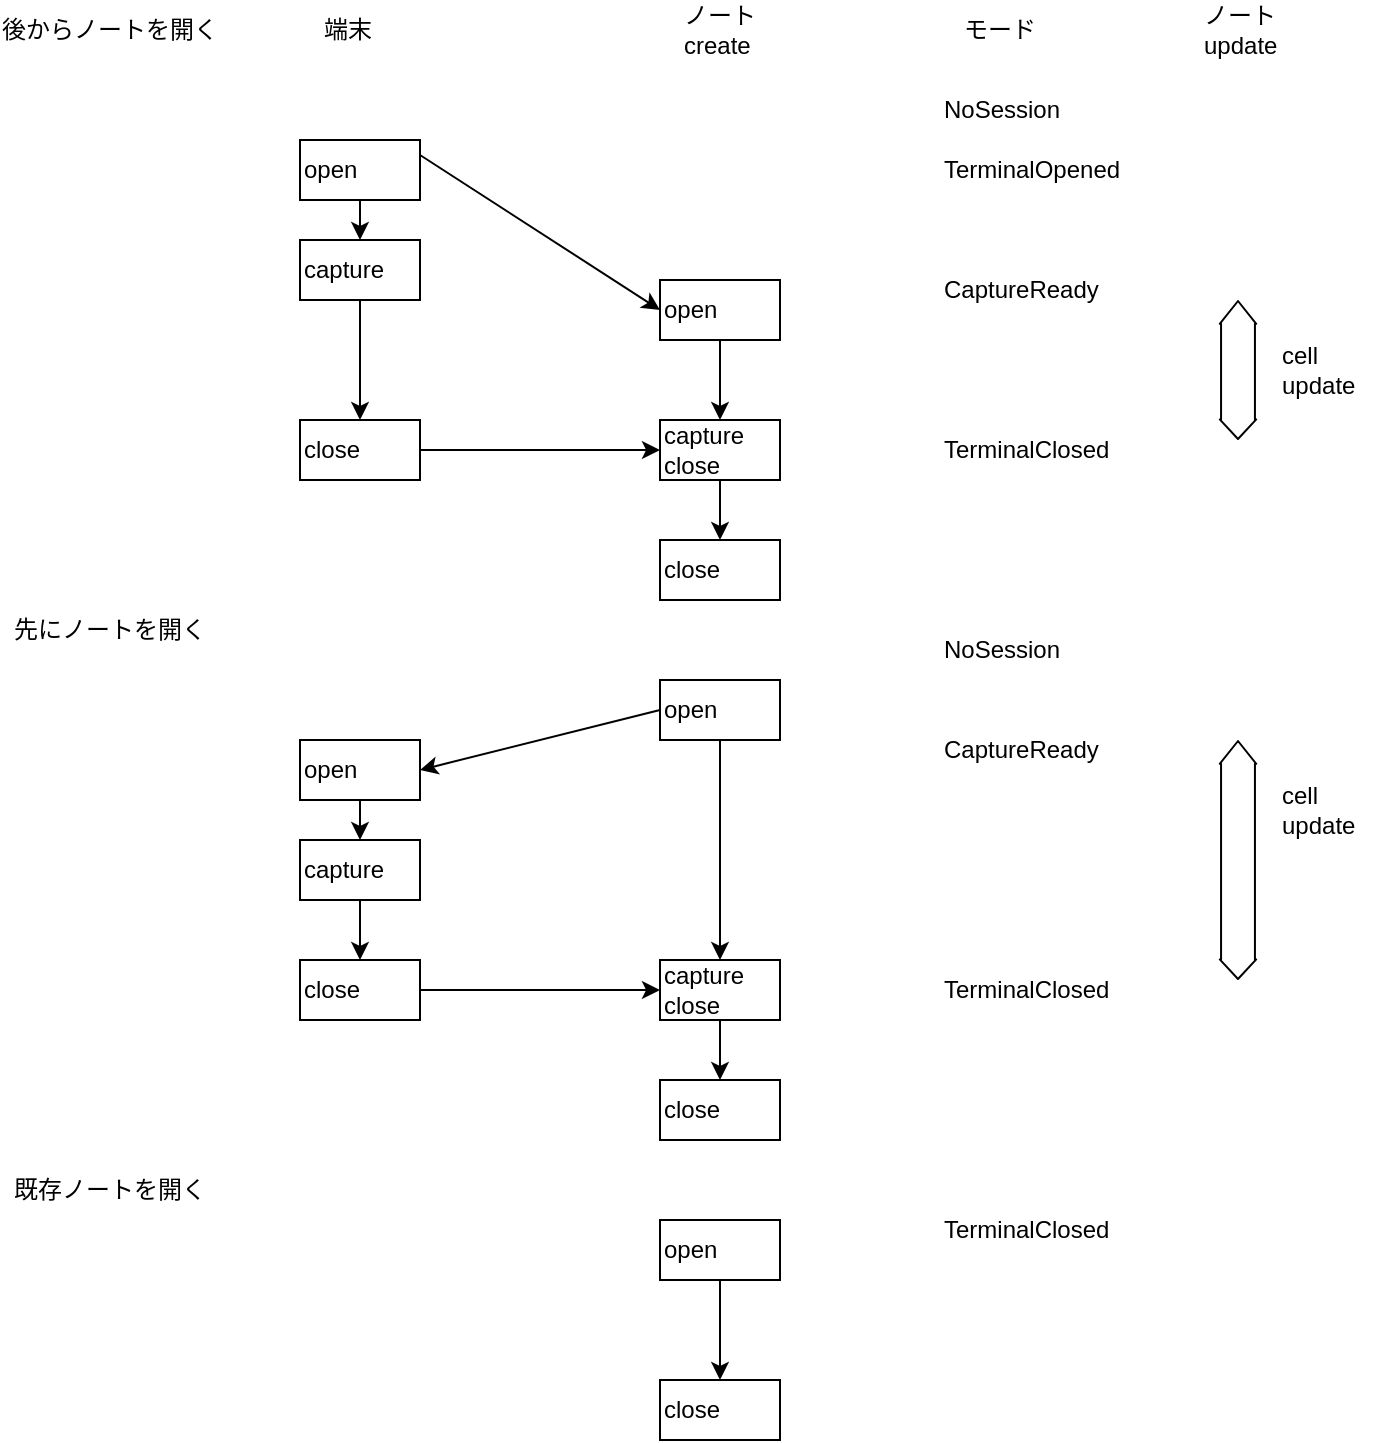 <mxfile>
    <diagram id="ecmYCH9g8vBvSrOtWMqj" name="Page-1">
        <mxGraphModel dx="1213" dy="852" grid="1" gridSize="10" guides="1" tooltips="1" connect="1" arrows="1" fold="1" page="1" pageScale="1" pageWidth="850" pageHeight="1100" math="0" shadow="0">
            <root>
                <mxCell id="0"/>
                <mxCell id="1" parent="0"/>
                <mxCell id="2" value="後からノートを開く" style="text;html=1;strokeColor=none;fillColor=none;align=center;verticalAlign=middle;whiteSpace=wrap;rounded=0;" parent="1" vertex="1">
                    <mxGeometry x="60" y="40" width="110" height="30" as="geometry"/>
                </mxCell>
                <mxCell id="3" value="端末" style="text;html=1;strokeColor=none;fillColor=none;align=left;verticalAlign=middle;whiteSpace=wrap;rounded=0;" parent="1" vertex="1">
                    <mxGeometry x="220" y="40" width="90" height="30" as="geometry"/>
                </mxCell>
                <mxCell id="5" value="ノート&lt;br&gt;create" style="text;html=1;strokeColor=none;fillColor=none;align=left;verticalAlign=middle;whiteSpace=wrap;rounded=0;" parent="1" vertex="1">
                    <mxGeometry x="400" y="40" width="90" height="30" as="geometry"/>
                </mxCell>
                <mxCell id="10" style="edgeStyle=none;html=1;exitX=0.5;exitY=1;exitDx=0;exitDy=0;entryX=0.5;entryY=0;entryDx=0;entryDy=0;" parent="1" source="6" target="8" edge="1">
                    <mxGeometry relative="1" as="geometry"/>
                </mxCell>
                <mxCell id="11" style="edgeStyle=none;html=1;exitX=1;exitY=0.25;exitDx=0;exitDy=0;entryX=0;entryY=0.5;entryDx=0;entryDy=0;" parent="1" source="6" target="7" edge="1">
                    <mxGeometry relative="1" as="geometry"/>
                </mxCell>
                <mxCell id="6" value="open" style="text;html=1;strokeColor=default;fillColor=none;align=left;verticalAlign=middle;whiteSpace=wrap;rounded=0;" parent="1" vertex="1">
                    <mxGeometry x="210" y="110" width="60" height="30" as="geometry"/>
                </mxCell>
                <mxCell id="16" style="edgeStyle=none;html=1;exitX=0.5;exitY=1;exitDx=0;exitDy=0;entryX=0.5;entryY=0;entryDx=0;entryDy=0;" parent="1" source="7" target="12" edge="1">
                    <mxGeometry relative="1" as="geometry"/>
                </mxCell>
                <mxCell id="7" value="open" style="text;html=1;strokeColor=default;fillColor=none;align=left;verticalAlign=middle;whiteSpace=wrap;rounded=0;" parent="1" vertex="1">
                    <mxGeometry x="390" y="180" width="60" height="30" as="geometry"/>
                </mxCell>
                <mxCell id="14" style="edgeStyle=none;html=1;exitX=0.5;exitY=1;exitDx=0;exitDy=0;entryX=0.5;entryY=0;entryDx=0;entryDy=0;" parent="1" source="8" target="9" edge="1">
                    <mxGeometry relative="1" as="geometry"/>
                </mxCell>
                <mxCell id="8" value="capture" style="text;html=1;strokeColor=default;fillColor=none;align=left;verticalAlign=middle;whiteSpace=wrap;rounded=0;" parent="1" vertex="1">
                    <mxGeometry x="210" y="160" width="60" height="30" as="geometry"/>
                </mxCell>
                <mxCell id="15" style="edgeStyle=none;html=1;exitX=1;exitY=0.5;exitDx=0;exitDy=0;entryX=0;entryY=0.5;entryDx=0;entryDy=0;" parent="1" source="9" target="12" edge="1">
                    <mxGeometry relative="1" as="geometry"/>
                </mxCell>
                <mxCell id="9" value="close" style="text;html=1;strokeColor=default;fillColor=none;align=left;verticalAlign=middle;whiteSpace=wrap;rounded=0;" parent="1" vertex="1">
                    <mxGeometry x="210" y="250" width="60" height="30" as="geometry"/>
                </mxCell>
                <mxCell id="17" style="edgeStyle=none;html=1;exitX=0.5;exitY=1;exitDx=0;exitDy=0;entryX=0.5;entryY=0;entryDx=0;entryDy=0;" parent="1" source="12" target="13" edge="1">
                    <mxGeometry relative="1" as="geometry"/>
                </mxCell>
                <mxCell id="12" value="capture&lt;br&gt;close" style="text;html=1;strokeColor=default;fillColor=none;align=left;verticalAlign=middle;whiteSpace=wrap;rounded=0;" parent="1" vertex="1">
                    <mxGeometry x="390" y="250" width="60" height="30" as="geometry"/>
                </mxCell>
                <mxCell id="13" value="close" style="text;html=1;strokeColor=default;fillColor=none;align=left;verticalAlign=middle;whiteSpace=wrap;rounded=0;" parent="1" vertex="1">
                    <mxGeometry x="390" y="310" width="60" height="30" as="geometry"/>
                </mxCell>
                <mxCell id="18" value="モード" style="text;html=1;strokeColor=none;fillColor=none;align=left;verticalAlign=middle;whiteSpace=wrap;rounded=0;" parent="1" vertex="1">
                    <mxGeometry x="540" y="40" width="90" height="30" as="geometry"/>
                </mxCell>
                <mxCell id="19" value="NoSession" style="text;html=1;strokeColor=none;fillColor=none;align=left;verticalAlign=middle;whiteSpace=wrap;rounded=0;" parent="1" vertex="1">
                    <mxGeometry x="530" y="80" width="90" height="30" as="geometry"/>
                </mxCell>
                <mxCell id="20" value="TerminalOpened" style="text;html=1;strokeColor=none;fillColor=none;align=left;verticalAlign=middle;whiteSpace=wrap;rounded=0;" parent="1" vertex="1">
                    <mxGeometry x="530" y="110" width="110" height="30" as="geometry"/>
                </mxCell>
                <mxCell id="21" value="TerminalClosed" style="text;html=1;strokeColor=none;fillColor=none;align=left;verticalAlign=middle;whiteSpace=wrap;rounded=0;" parent="1" vertex="1">
                    <mxGeometry x="530" y="250" width="110" height="30" as="geometry"/>
                </mxCell>
                <mxCell id="22" value="先にノートを開く" style="text;html=1;strokeColor=none;fillColor=none;align=center;verticalAlign=middle;whiteSpace=wrap;rounded=0;" parent="1" vertex="1">
                    <mxGeometry x="60" y="340" width="110" height="30" as="geometry"/>
                </mxCell>
                <mxCell id="23" style="edgeStyle=none;html=1;exitX=0.5;exitY=1;exitDx=0;exitDy=0;entryX=0.5;entryY=0;entryDx=0;entryDy=0;" parent="1" source="25" target="29" edge="1">
                    <mxGeometry relative="1" as="geometry"/>
                </mxCell>
                <mxCell id="25" value="open" style="text;html=1;strokeColor=default;fillColor=none;align=left;verticalAlign=middle;whiteSpace=wrap;rounded=0;" parent="1" vertex="1">
                    <mxGeometry x="210" y="410" width="60" height="30" as="geometry"/>
                </mxCell>
                <mxCell id="26" style="edgeStyle=none;html=1;exitX=0.5;exitY=1;exitDx=0;exitDy=0;entryX=0.5;entryY=0;entryDx=0;entryDy=0;" parent="1" source="27" target="33" edge="1">
                    <mxGeometry relative="1" as="geometry"/>
                </mxCell>
                <mxCell id="38" style="edgeStyle=none;html=1;exitX=0;exitY=0.5;exitDx=0;exitDy=0;entryX=1;entryY=0.5;entryDx=0;entryDy=0;" parent="1" source="27" target="25" edge="1">
                    <mxGeometry relative="1" as="geometry"/>
                </mxCell>
                <mxCell id="27" value="open" style="text;html=1;strokeColor=default;fillColor=none;align=left;verticalAlign=middle;whiteSpace=wrap;rounded=0;" parent="1" vertex="1">
                    <mxGeometry x="390" y="380" width="60" height="30" as="geometry"/>
                </mxCell>
                <mxCell id="28" style="edgeStyle=none;html=1;exitX=0.5;exitY=1;exitDx=0;exitDy=0;entryX=0.5;entryY=0;entryDx=0;entryDy=0;" parent="1" source="29" target="31" edge="1">
                    <mxGeometry relative="1" as="geometry"/>
                </mxCell>
                <mxCell id="29" value="capture" style="text;html=1;strokeColor=default;fillColor=none;align=left;verticalAlign=middle;whiteSpace=wrap;rounded=0;" parent="1" vertex="1">
                    <mxGeometry x="210" y="460" width="60" height="30" as="geometry"/>
                </mxCell>
                <mxCell id="30" style="edgeStyle=none;html=1;exitX=1;exitY=0.5;exitDx=0;exitDy=0;entryX=0;entryY=0.5;entryDx=0;entryDy=0;" parent="1" source="31" target="33" edge="1">
                    <mxGeometry relative="1" as="geometry"/>
                </mxCell>
                <mxCell id="31" value="close" style="text;html=1;strokeColor=default;fillColor=none;align=left;verticalAlign=middle;whiteSpace=wrap;rounded=0;" parent="1" vertex="1">
                    <mxGeometry x="210" y="520" width="60" height="30" as="geometry"/>
                </mxCell>
                <mxCell id="32" style="edgeStyle=none;html=1;exitX=0.5;exitY=1;exitDx=0;exitDy=0;entryX=0.5;entryY=0;entryDx=0;entryDy=0;" parent="1" source="33" target="34" edge="1">
                    <mxGeometry relative="1" as="geometry"/>
                </mxCell>
                <mxCell id="33" value="capture&lt;br&gt;close" style="text;html=1;strokeColor=default;fillColor=none;align=left;verticalAlign=middle;whiteSpace=wrap;rounded=0;" parent="1" vertex="1">
                    <mxGeometry x="390" y="520" width="60" height="30" as="geometry"/>
                </mxCell>
                <mxCell id="34" value="close" style="text;html=1;strokeColor=default;fillColor=none;align=left;verticalAlign=middle;whiteSpace=wrap;rounded=0;" parent="1" vertex="1">
                    <mxGeometry x="390" y="580" width="60" height="30" as="geometry"/>
                </mxCell>
                <mxCell id="35" value="NoSession" style="text;html=1;strokeColor=none;fillColor=none;align=left;verticalAlign=middle;whiteSpace=wrap;rounded=0;" parent="1" vertex="1">
                    <mxGeometry x="530" y="350" width="90" height="30" as="geometry"/>
                </mxCell>
                <mxCell id="36" value="CaptureReady" style="text;html=1;strokeColor=none;fillColor=none;align=left;verticalAlign=middle;whiteSpace=wrap;rounded=0;" parent="1" vertex="1">
                    <mxGeometry x="530" y="400" width="110" height="30" as="geometry"/>
                </mxCell>
                <mxCell id="37" value="TerminalClosed" style="text;html=1;strokeColor=none;fillColor=none;align=left;verticalAlign=middle;whiteSpace=wrap;rounded=0;" parent="1" vertex="1">
                    <mxGeometry x="530" y="520" width="110" height="30" as="geometry"/>
                </mxCell>
                <mxCell id="39" value="ノート&lt;br&gt;update" style="text;html=1;strokeColor=none;fillColor=none;align=left;verticalAlign=middle;whiteSpace=wrap;rounded=0;" parent="1" vertex="1">
                    <mxGeometry x="660" y="40" width="90" height="30" as="geometry"/>
                </mxCell>
                <mxCell id="40" value="CaptureReady" style="text;html=1;strokeColor=none;fillColor=none;align=left;verticalAlign=middle;whiteSpace=wrap;rounded=0;" parent="1" vertex="1">
                    <mxGeometry x="530" y="170" width="110" height="30" as="geometry"/>
                </mxCell>
                <mxCell id="41" value="" style="shape=flexArrow;endArrow=classic;startArrow=classic;html=1;width=16.944;endSize=3.467;endWidth=0.293;startWidth=0.293;startSize=2.936;" parent="1" edge="1">
                    <mxGeometry width="100" height="100" relative="1" as="geometry">
                        <mxPoint x="679" y="260" as="sourcePoint"/>
                        <mxPoint x="679" y="190" as="targetPoint"/>
                    </mxGeometry>
                </mxCell>
                <mxCell id="42" value="cell&lt;br&gt;update" style="text;html=1;strokeColor=none;fillColor=none;align=left;verticalAlign=middle;whiteSpace=wrap;rounded=0;" parent="1" vertex="1">
                    <mxGeometry x="699" y="210" width="60" height="30" as="geometry"/>
                </mxCell>
                <mxCell id="43" value="" style="shape=flexArrow;endArrow=classic;startArrow=classic;html=1;width=16.944;endSize=3.467;endWidth=0.293;startWidth=0.293;startSize=2.936;" parent="1" edge="1">
                    <mxGeometry width="100" height="100" relative="1" as="geometry">
                        <mxPoint x="679" y="530" as="sourcePoint"/>
                        <mxPoint x="679" y="410.0" as="targetPoint"/>
                    </mxGeometry>
                </mxCell>
                <mxCell id="44" value="cell&lt;br&gt;update" style="text;html=1;strokeColor=none;fillColor=none;align=left;verticalAlign=middle;whiteSpace=wrap;rounded=0;" parent="1" vertex="1">
                    <mxGeometry x="699" y="430" width="60" height="30" as="geometry"/>
                </mxCell>
                <mxCell id="45" value="既存ノートを開く" style="text;html=1;strokeColor=none;fillColor=none;align=center;verticalAlign=middle;whiteSpace=wrap;rounded=0;" parent="1" vertex="1">
                    <mxGeometry x="60" y="620" width="110" height="30" as="geometry"/>
                </mxCell>
                <mxCell id="48" style="edgeStyle=none;html=1;exitX=0.5;exitY=1;exitDx=0;exitDy=0;entryX=0.5;entryY=0;entryDx=0;entryDy=0;" parent="1" source="46" target="47" edge="1">
                    <mxGeometry relative="1" as="geometry"/>
                </mxCell>
                <mxCell id="46" value="open" style="text;html=1;strokeColor=default;fillColor=none;align=left;verticalAlign=middle;whiteSpace=wrap;rounded=0;" parent="1" vertex="1">
                    <mxGeometry x="390" y="650" width="60" height="30" as="geometry"/>
                </mxCell>
                <mxCell id="47" value="close" style="text;html=1;strokeColor=default;fillColor=none;align=left;verticalAlign=middle;whiteSpace=wrap;rounded=0;" parent="1" vertex="1">
                    <mxGeometry x="390" y="730" width="60" height="30" as="geometry"/>
                </mxCell>
                <mxCell id="50" value="TerminalClosed" style="text;html=1;strokeColor=none;fillColor=none;align=left;verticalAlign=middle;whiteSpace=wrap;rounded=0;" parent="1" vertex="1">
                    <mxGeometry x="530" y="640" width="110" height="30" as="geometry"/>
                </mxCell>
            </root>
        </mxGraphModel>
    </diagram>
    <diagram id="2_dnORHV4ifIg5tc0IiI" name="Page-2">
        <mxGraphModel dx="1213" dy="852" grid="1" gridSize="10" guides="1" tooltips="1" connect="1" arrows="1" fold="1" page="1" pageScale="1" pageWidth="1100" pageHeight="850" math="0" shadow="0">
            <root>
                <mxCell id="0"/>
                <mxCell id="1" parent="0"/>
                <mxCell id="4zsKxaFEnJ12jtGoMp9t-1" value="シーケンス図" style="text;html=1;strokeColor=none;fillColor=none;align=center;verticalAlign=middle;whiteSpace=wrap;rounded=0;" parent="1" vertex="1">
                    <mxGeometry x="20" y="10" width="130" height="30" as="geometry"/>
                </mxCell>
                <mxCell id="4zsKxaFEnJ12jtGoMp9t-2" value="ConsoleEvent" style="text;html=1;strokeColor=none;fillColor=none;align=center;verticalAlign=middle;whiteSpace=wrap;rounded=0;" parent="1" vertex="1">
                    <mxGeometry x="180" y="50" width="100" height="30" as="geometry"/>
                </mxCell>
                <mxCell id="4zsKxaFEnJ12jtGoMp9t-3" value="CommandExecEvent" style="text;html=1;strokeColor=none;fillColor=none;align=center;verticalAlign=middle;whiteSpace=wrap;rounded=0;" parent="1" vertex="1">
                    <mxGeometry x="310" y="50" width="100" height="30" as="geometry"/>
                </mxCell>
                <mxCell id="4zsKxaFEnJ12jtGoMp9t-4" value="consoleBuffer" style="text;html=1;strokeColor=none;fillColor=none;align=center;verticalAlign=middle;whiteSpace=wrap;rounded=0;" parent="1" vertex="1">
                    <mxGeometry x="560" y="50" width="100" height="30" as="geometry"/>
                </mxCell>
                <mxCell id="4zsKxaFEnJ12jtGoMp9t-5" value="Controller&lt;br&gt;CommandParser" style="text;html=1;strokeColor=none;fillColor=none;align=center;verticalAlign=middle;whiteSpace=wrap;rounded=0;" parent="1" vertex="1">
                    <mxGeometry x="710" y="50" width="100" height="30" as="geometry"/>
                </mxCell>
                <mxCell id="4zsKxaFEnJ12jtGoMp9t-7" value="on" style="text;html=1;strokeColor=none;fillColor=none;align=center;verticalAlign=middle;whiteSpace=wrap;rounded=0;" parent="1" vertex="1">
                    <mxGeometry x="230" y="160" width="50" height="30" as="geometry"/>
                </mxCell>
                <mxCell id="4zsKxaFEnJ12jtGoMp9t-12" value="TerminalSession&lt;br&gt;mode" style="text;html=1;strokeColor=none;fillColor=none;align=center;verticalAlign=middle;whiteSpace=wrap;rounded=0;" parent="1" vertex="1">
                    <mxGeometry x="440" y="50" width="100" height="30" as="geometry"/>
                </mxCell>
                <mxCell id="4zsKxaFEnJ12jtGoMp9t-13" value="Start" style="ellipse;whiteSpace=wrap;html=1;" parent="1" vertex="1">
                    <mxGeometry x="460" y="90" width="60" height="30" as="geometry"/>
                </mxCell>
                <mxCell id="4zsKxaFEnJ12jtGoMp9t-14" value="キャプチャー開始" style="text;html=1;strokeColor=none;fillColor=none;align=center;verticalAlign=middle;whiteSpace=wrap;rounded=0;" parent="1" vertex="1">
                    <mxGeometry x="50" y="220" width="100" height="30" as="geometry"/>
                </mxCell>
                <mxCell id="4zsKxaFEnJ12jtGoMp9t-15" value="ターミナル起動" style="text;html=1;strokeColor=none;fillColor=none;align=center;verticalAlign=middle;whiteSpace=wrap;rounded=0;" parent="1" vertex="1">
                    <mxGeometry x="20" y="80" width="100" height="30" as="geometry"/>
                </mxCell>
                <mxCell id="4zsKxaFEnJ12jtGoMp9t-16" value="Capture" style="ellipse;whiteSpace=wrap;html=1;" parent="1" vertex="1">
                    <mxGeometry x="460" y="220" width="60" height="30" as="geometry"/>
                </mxCell>
                <mxCell id="4zsKxaFEnJ12jtGoMp9t-17" value="" style="endArrow=classic;html=1;exitX=1;exitY=0.5;exitDx=0;exitDy=0;entryX=0;entryY=0.5;entryDx=0;entryDy=0;" parent="1" source="4zsKxaFEnJ12jtGoMp9t-14" target="4zsKxaFEnJ12jtGoMp9t-16" edge="1">
                    <mxGeometry width="50" height="50" relative="1" as="geometry">
                        <mxPoint x="160" y="195" as="sourcePoint"/>
                        <mxPoint x="360" y="195" as="targetPoint"/>
                    </mxGeometry>
                </mxCell>
                <mxCell id="4zsKxaFEnJ12jtGoMp9t-21" value="ターミナル終了" style="text;html=1;strokeColor=none;fillColor=none;align=center;verticalAlign=middle;whiteSpace=wrap;rounded=0;" parent="1" vertex="1">
                    <mxGeometry x="20" y="710" width="100" height="30" as="geometry"/>
                </mxCell>
                <mxCell id="4zsKxaFEnJ12jtGoMp9t-23" value="Start" style="text;html=1;strokeColor=none;fillColor=none;align=center;verticalAlign=middle;whiteSpace=wrap;rounded=0;" parent="1" vertex="1">
                    <mxGeometry x="360" y="279" width="50" height="30" as="geometry"/>
                </mxCell>
                <mxCell id="4zsKxaFEnJ12jtGoMp9t-26" value="" style="endArrow=classic;html=1;exitX=1;exitY=0.5;exitDx=0;exitDy=0;" parent="1" source="4zsKxaFEnJ12jtGoMp9t-23" edge="1">
                    <mxGeometry width="50" height="50" relative="1" as="geometry">
                        <mxPoint x="160" y="195" as="sourcePoint"/>
                        <mxPoint x="710" y="295" as="targetPoint"/>
                    </mxGeometry>
                </mxCell>
                <mxCell id="4zsKxaFEnJ12jtGoMp9t-27" value="truncatePrevious" style="text;html=1;strokeColor=none;fillColor=none;align=center;verticalAlign=middle;whiteSpace=wrap;rounded=0;" parent="1" vertex="1">
                    <mxGeometry x="612" y="263" width="100" height="30" as="geometry"/>
                </mxCell>
                <mxCell id="4zsKxaFEnJ12jtGoMp9t-30" value="parseCommandStart" style="text;html=1;strokeColor=none;fillColor=none;align=center;verticalAlign=middle;whiteSpace=wrap;rounded=0;" parent="1" vertex="1">
                    <mxGeometry x="740" y="280" width="50" height="30" as="geometry"/>
                </mxCell>
                <mxCell id="ujFdtTIk7ZLaE2eSqkKQ-1" value="" style="endArrow=classic;html=1;exitX=1;exitY=0.5;exitDx=0;exitDy=0;" parent="1" edge="1">
                    <mxGeometry width="50" height="50" relative="1" as="geometry">
                        <mxPoint x="411" y="280" as="sourcePoint"/>
                        <mxPoint x="601" y="280" as="targetPoint"/>
                    </mxGeometry>
                </mxCell>
                <mxCell id="ujFdtTIk7ZLaE2eSqkKQ-2" value="" style="endArrow=classic;html=1;exitX=1;exitY=0.5;exitDx=0;exitDy=0;" parent="1" edge="1">
                    <mxGeometry width="50" height="50" relative="1" as="geometry">
                        <mxPoint x="150" y="100" as="sourcePoint"/>
                        <mxPoint x="450" y="100" as="targetPoint"/>
                    </mxGeometry>
                </mxCell>
                <mxCell id="ujFdtTIk7ZLaE2eSqkKQ-4" value="Model" style="text;html=1;strokeColor=none;fillColor=none;align=center;verticalAlign=middle;whiteSpace=wrap;rounded=0;" parent="1" vertex="1">
                    <mxGeometry x="880" y="50" width="100" height="30" as="geometry"/>
                </mxCell>
                <mxCell id="4zsKxaFEnJ12jtGoMp9t-6" value="" style="endArrow=none;dashed=1;html=1;dashPattern=1 3;strokeWidth=2;" parent="1" edge="1">
                    <mxGeometry width="50" height="50" relative="1" as="geometry">
                        <mxPoint x="230" y="750" as="sourcePoint"/>
                        <mxPoint x="230" y="90" as="targetPoint"/>
                    </mxGeometry>
                </mxCell>
                <mxCell id="4zsKxaFEnJ12jtGoMp9t-9" value="" style="endArrow=none;dashed=1;html=1;dashPattern=1 3;strokeWidth=2;" parent="1" edge="1">
                    <mxGeometry width="50" height="50" relative="1" as="geometry">
                        <mxPoint x="360" y="330" as="sourcePoint"/>
                        <mxPoint x="360" y="180" as="targetPoint"/>
                    </mxGeometry>
                </mxCell>
                <mxCell id="4zsKxaFEnJ12jtGoMp9t-25" value="" style="endArrow=none;dashed=1;html=1;dashPattern=1 3;strokeWidth=2;" parent="1" edge="1">
                    <mxGeometry width="50" height="50" relative="1" as="geometry">
                        <mxPoint x="610" y="750" as="sourcePoint"/>
                        <mxPoint x="610" y="90" as="targetPoint"/>
                    </mxGeometry>
                </mxCell>
                <mxCell id="4zsKxaFEnJ12jtGoMp9t-18" value="キャプチャー停止" style="text;html=1;strokeColor=none;fillColor=none;align=center;verticalAlign=middle;whiteSpace=wrap;rounded=0;" parent="1" vertex="1">
                    <mxGeometry x="50" y="620" width="100" height="30" as="geometry"/>
                </mxCell>
                <mxCell id="4zsKxaFEnJ12jtGoMp9t-19" value="Capture&lt;br&gt;Stop" style="ellipse;whiteSpace=wrap;html=1;" parent="1" vertex="1">
                    <mxGeometry x="460" y="620" width="60" height="30" as="geometry"/>
                </mxCell>
                <mxCell id="4zsKxaFEnJ12jtGoMp9t-20" value="" style="endArrow=classic;html=1;exitX=1;exitY=0.5;exitDx=0;exitDy=0;entryX=0;entryY=0.5;entryDx=0;entryDy=0;" parent="1" source="4zsKxaFEnJ12jtGoMp9t-18" target="4zsKxaFEnJ12jtGoMp9t-19" edge="1">
                    <mxGeometry width="50" height="50" relative="1" as="geometry">
                        <mxPoint x="160" y="595" as="sourcePoint"/>
                        <mxPoint x="360" y="595" as="targetPoint"/>
                    </mxGeometry>
                </mxCell>
                <mxCell id="4zsKxaFEnJ12jtGoMp9t-22" value="Close" style="ellipse;whiteSpace=wrap;html=1;" parent="1" vertex="1">
                    <mxGeometry x="460" y="710" width="60" height="30" as="geometry"/>
                </mxCell>
                <mxCell id="ujFdtTIk7ZLaE2eSqkKQ-3" value="" style="endArrow=classic;html=1;exitX=1;exitY=0.5;exitDx=0;exitDy=0;" parent="1" edge="1">
                    <mxGeometry width="50" height="50" relative="1" as="geometry">
                        <mxPoint x="140" y="724.5" as="sourcePoint"/>
                        <mxPoint x="440" y="724.5" as="targetPoint"/>
                    </mxGeometry>
                </mxCell>
                <mxCell id="ujFdtTIk7ZLaE2eSqkKQ-7" value="parseSwitchUser" style="text;html=1;strokeColor=none;fillColor=none;align=center;verticalAlign=middle;whiteSpace=wrap;rounded=0;" parent="1" vertex="1">
                    <mxGeometry x="740" y="310" width="50" height="30" as="geometry"/>
                </mxCell>
                <mxCell id="4zsKxaFEnJ12jtGoMp9t-24" value="End" style="text;html=1;strokeColor=none;fillColor=none;align=center;verticalAlign=middle;whiteSpace=wrap;rounded=0;" parent="1" vertex="1">
                    <mxGeometry x="360" y="450" width="50" height="30" as="geometry"/>
                </mxCell>
                <mxCell id="4zsKxaFEnJ12jtGoMp9t-29" value="" style="endArrow=classic;html=1;exitX=1;exitY=0.5;exitDx=0;exitDy=0;" parent="1" source="4zsKxaFEnJ12jtGoMp9t-24" edge="1">
                    <mxGeometry width="50" height="50" relative="1" as="geometry">
                        <mxPoint x="420" y="415" as="sourcePoint"/>
                        <mxPoint x="710" y="465" as="targetPoint"/>
                    </mxGeometry>
                </mxCell>
                <mxCell id="4zsKxaFEnJ12jtGoMp9t-31" value="parseCommandEnd" style="text;html=1;strokeColor=none;fillColor=none;align=center;verticalAlign=middle;whiteSpace=wrap;rounded=0;" parent="1" vertex="1">
                    <mxGeometry x="740" y="450" width="50" height="30" as="geometry"/>
                </mxCell>
                <mxCell id="ujFdtTIk7ZLaE2eSqkKQ-12" value="parseSwitchUser" style="text;html=1;strokeColor=none;fillColor=none;align=center;verticalAlign=middle;whiteSpace=wrap;rounded=0;" parent="1" vertex="1">
                    <mxGeometry x="740" y="480" width="50" height="30" as="geometry"/>
                </mxCell>
                <mxCell id="ujFdtTIk7ZLaE2eSqkKQ-13" value="parseEditorCommand" style="text;html=1;strokeColor=none;fillColor=none;align=center;verticalAlign=middle;whiteSpace=wrap;rounded=0;" parent="1" vertex="1">
                    <mxGeometry x="740" y="510" width="50" height="30" as="geometry"/>
                </mxCell>
                <mxCell id="ujFdtTIk7ZLaE2eSqkKQ-14" value="" style="endArrow=none;dashed=1;html=1;dashPattern=1 3;strokeWidth=2;" parent="1" edge="1">
                    <mxGeometry width="50" height="50" relative="1" as="geometry">
                        <mxPoint x="360" y="750" as="sourcePoint"/>
                        <mxPoint x="360" y="410" as="targetPoint"/>
                    </mxGeometry>
                </mxCell>
                <mxCell id="ujFdtTIk7ZLaE2eSqkKQ-15" value="ユーザスイッチ" style="text;html=1;strokeColor=none;fillColor=none;align=center;verticalAlign=middle;whiteSpace=wrap;rounded=0;" parent="1" vertex="1">
                    <mxGeometry x="50" y="310" width="100" height="30" as="geometry"/>
                </mxCell>
                <mxCell id="ujFdtTIk7ZLaE2eSqkKQ-18" value="on" style="text;html=1;strokeColor=none;fillColor=none;align=center;verticalAlign=middle;whiteSpace=wrap;rounded=0;" parent="1" vertex="1">
                    <mxGeometry x="350" y="160" width="50" height="30" as="geometry"/>
                </mxCell>
                <mxCell id="lMPzKCSYZm13iHJ7av9x-3" value="" style="group" parent="1" vertex="1" connectable="0">
                    <mxGeometry x="50" y="170" width="300" height="50" as="geometry"/>
                </mxCell>
                <mxCell id="4zsKxaFEnJ12jtGoMp9t-10" value="シェル統合On" style="text;html=1;strokeColor=none;fillColor=none;align=center;verticalAlign=middle;whiteSpace=wrap;rounded=0;" parent="lMPzKCSYZm13iHJ7av9x-3" vertex="1">
                    <mxGeometry width="100" height="30" as="geometry"/>
                </mxCell>
                <mxCell id="4zsKxaFEnJ12jtGoMp9t-11" value="" style="endArrow=classic;html=1;exitX=1;exitY=0.5;exitDx=0;exitDy=0;" parent="lMPzKCSYZm13iHJ7av9x-3" source="4zsKxaFEnJ12jtGoMp9t-10" edge="1">
                    <mxGeometry width="50" height="50" relative="1" as="geometry">
                        <mxPoint x="360" y="270" as="sourcePoint"/>
                        <mxPoint x="300" y="15" as="targetPoint"/>
                    </mxGeometry>
                </mxCell>
                <mxCell id="lMPzKCSYZm13iHJ7av9x-8" value="shellIntegrationActive = true" style="text;html=1;strokeColor=none;fillColor=none;align=center;verticalAlign=middle;whiteSpace=wrap;rounded=0;" parent="lMPzKCSYZm13iHJ7av9x-3" vertex="1">
                    <mxGeometry x="193" y="22" width="100" height="30" as="geometry"/>
                </mxCell>
                <mxCell id="lMPzKCSYZm13iHJ7av9x-5" value="シェル統合On" style="text;html=1;strokeColor=none;fillColor=none;align=center;verticalAlign=middle;whiteSpace=wrap;rounded=0;" parent="1" vertex="1">
                    <mxGeometry x="50" y="390" width="100" height="30" as="geometry"/>
                </mxCell>
                <mxCell id="lMPzKCSYZm13iHJ7av9x-1" value="shellIntegrationActive = false" style="text;html=1;strokeColor=none;fillColor=none;align=center;verticalAlign=middle;whiteSpace=wrap;rounded=0;" parent="1" vertex="1">
                    <mxGeometry x="244" y="332" width="100" height="30" as="geometry"/>
                </mxCell>
                <mxCell id="lMPzKCSYZm13iHJ7av9x-7" value="shellIntegrationActive = true" style="text;html=1;strokeColor=none;fillColor=none;align=center;verticalAlign=middle;whiteSpace=wrap;rounded=0;" parent="1" vertex="1">
                    <mxGeometry x="244" y="413" width="100" height="30" as="geometry"/>
                </mxCell>
                <mxCell id="ujFdtTIk7ZLaE2eSqkKQ-17" value="" style="endArrow=classic;html=1;exitX=1;exitY=0.5;exitDx=0;exitDy=0;" parent="1" edge="1">
                    <mxGeometry width="50" height="50" relative="1" as="geometry">
                        <mxPoint x="155" y="324.5" as="sourcePoint"/>
                        <mxPoint x="350" y="324" as="targetPoint"/>
                    </mxGeometry>
                </mxCell>
                <mxCell id="lMPzKCSYZm13iHJ7av9x-6" value="" style="endArrow=classic;html=1;exitX=1;exitY=0.5;exitDx=0;exitDy=0;" parent="1" source="lMPzKCSYZm13iHJ7av9x-5" edge="1">
                    <mxGeometry width="50" height="50" relative="1" as="geometry">
                        <mxPoint x="335.818" y="660" as="sourcePoint"/>
                        <mxPoint x="342.909" y="405" as="targetPoint"/>
                    </mxGeometry>
                </mxCell>
                <mxCell id="lMPzKCSYZm13iHJ7av9x-10" value="EventHandler" style="text;html=1;strokeColor=none;fillColor=none;align=center;verticalAlign=middle;whiteSpace=wrap;rounded=0;" parent="1" vertex="1">
                    <mxGeometry x="230" y="20" width="100" height="30" as="geometry"/>
                </mxCell>
                <mxCell id="lMPzKCSYZm13iHJ7av9x-12" value="" style="group" parent="1" vertex="1" connectable="0">
                    <mxGeometry x="800" y="310" width="160" height="50" as="geometry"/>
                </mxCell>
                <mxCell id="ujFdtTIk7ZLaE2eSqkKQ-9" value="Command" style="ellipse;whiteSpace=wrap;html=1;" parent="lMPzKCSYZm13iHJ7av9x-12" vertex="1">
                    <mxGeometry x="100" width="60" height="30" as="geometry"/>
                </mxCell>
                <mxCell id="ujFdtTIk7ZLaE2eSqkKQ-11" value="コマンド登録" style="text;html=1;strokeColor=none;fillColor=none;align=center;verticalAlign=middle;whiteSpace=wrap;rounded=0;" parent="lMPzKCSYZm13iHJ7av9x-12" vertex="1">
                    <mxGeometry y="20" width="100" height="30" as="geometry"/>
                </mxCell>
                <mxCell id="ujFdtTIk7ZLaE2eSqkKQ-10" style="edgeStyle=none;html=1;entryX=0;entryY=0.5;entryDx=0;entryDy=0;" parent="1" source="ujFdtTIk7ZLaE2eSqkKQ-7" target="ujFdtTIk7ZLaE2eSqkKQ-9" edge="1">
                    <mxGeometry relative="1" as="geometry"/>
                </mxCell>
                <mxCell id="lMPzKCSYZm13iHJ7av9x-13" value="" style="group" parent="1" vertex="1" connectable="0">
                    <mxGeometry x="810" y="450" width="160" height="50" as="geometry"/>
                </mxCell>
                <mxCell id="lMPzKCSYZm13iHJ7av9x-14" value="Command" style="ellipse;whiteSpace=wrap;html=1;" parent="lMPzKCSYZm13iHJ7av9x-13" vertex="1">
                    <mxGeometry x="100" width="60" height="30" as="geometry"/>
                </mxCell>
                <mxCell id="lMPzKCSYZm13iHJ7av9x-15" value="コマンド登録" style="text;html=1;strokeColor=none;fillColor=none;align=center;verticalAlign=middle;whiteSpace=wrap;rounded=0;" parent="lMPzKCSYZm13iHJ7av9x-13" vertex="1">
                    <mxGeometry y="20" width="100" height="30" as="geometry"/>
                </mxCell>
                <mxCell id="lMPzKCSYZm13iHJ7av9x-16" style="edgeStyle=none;html=1;entryX=0;entryY=0.5;entryDx=0;entryDy=0;" parent="lMPzKCSYZm13iHJ7av9x-13" edge="1">
                    <mxGeometry relative="1" as="geometry">
                        <mxPoint x="10" y="14.5" as="sourcePoint"/>
                        <mxPoint x="120" y="14.5" as="targetPoint"/>
                    </mxGeometry>
                </mxCell>
            </root>
        </mxGraphModel>
    </diagram>
    <diagram name="シーケンス図2" id="CNmsur0jR755CAp3GydD">
        <mxGraphModel dx="1213" dy="852" grid="1" gridSize="10" guides="1" tooltips="1" connect="1" arrows="1" fold="1" page="1" pageScale="1" pageWidth="1100" pageHeight="850" math="0" shadow="0">
            <root>
                <mxCell id="V15WCBuAaMcyWXz9kkHT-0"/>
                <mxCell id="V15WCBuAaMcyWXz9kkHT-1" parent="V15WCBuAaMcyWXz9kkHT-0"/>
                <mxCell id="V15WCBuAaMcyWXz9kkHT-2" value="コンソール処理シーケンス図" style="text;html=1;strokeColor=none;fillColor=none;align=center;verticalAlign=middle;whiteSpace=wrap;rounded=0;" parent="V15WCBuAaMcyWXz9kkHT-1" vertex="1">
                    <mxGeometry x="20" y="10" width="160" height="30" as="geometry"/>
                </mxCell>
                <mxCell id="V15WCBuAaMcyWXz9kkHT-3" value="ConsoleEvent" style="text;html=1;strokeColor=none;fillColor=none;align=center;verticalAlign=middle;whiteSpace=wrap;rounded=0;" parent="V15WCBuAaMcyWXz9kkHT-1" vertex="1">
                    <mxGeometry x="180" y="50" width="100" height="30" as="geometry"/>
                </mxCell>
                <mxCell id="V15WCBuAaMcyWXz9kkHT-4" value="CommandExecEvent" style="text;html=1;strokeColor=none;fillColor=none;align=center;verticalAlign=middle;whiteSpace=wrap;rounded=0;" parent="V15WCBuAaMcyWXz9kkHT-1" vertex="1">
                    <mxGeometry x="294" y="50" width="100" height="30" as="geometry"/>
                </mxCell>
                <mxCell id="V15WCBuAaMcyWXz9kkHT-5" value="console&lt;br&gt;Buffer" style="text;html=1;strokeColor=none;fillColor=none;align=center;verticalAlign=middle;whiteSpace=wrap;rounded=0;" parent="V15WCBuAaMcyWXz9kkHT-1" vertex="1">
                    <mxGeometry x="471" y="65" width="100" height="30" as="geometry"/>
                </mxCell>
                <mxCell id="V15WCBuAaMcyWXz9kkHT-6" value="Controller&lt;br&gt;CommandHandler" style="text;html=1;strokeColor=none;fillColor=none;align=center;verticalAlign=middle;whiteSpace=wrap;rounded=0;" parent="V15WCBuAaMcyWXz9kkHT-1" vertex="1">
                    <mxGeometry x="680" y="50" width="100" height="30" as="geometry"/>
                </mxCell>
                <mxCell id="V15WCBuAaMcyWXz9kkHT-7" value="on" style="text;html=1;strokeColor=none;fillColor=none;align=center;verticalAlign=middle;whiteSpace=wrap;rounded=0;" parent="V15WCBuAaMcyWXz9kkHT-1" vertex="1">
                    <mxGeometry x="230" y="174" width="50" height="30" as="geometry"/>
                </mxCell>
                <mxCell id="V15WCBuAaMcyWXz9kkHT-8" value="TerminalSession&lt;br&gt;mode" style="text;html=1;strokeColor=none;fillColor=none;align=center;verticalAlign=middle;whiteSpace=wrap;rounded=0;" parent="V15WCBuAaMcyWXz9kkHT-1" vertex="1">
                    <mxGeometry x="409" y="57" width="100" height="30" as="geometry"/>
                </mxCell>
                <mxCell id="V15WCBuAaMcyWXz9kkHT-9" value="Start" style="ellipse;whiteSpace=wrap;html=1;" parent="V15WCBuAaMcyWXz9kkHT-1" vertex="1">
                    <mxGeometry x="429" y="104" width="60" height="30" as="geometry"/>
                </mxCell>
                <mxCell id="V15WCBuAaMcyWXz9kkHT-10" value="キャプチャー開始" style="text;html=1;strokeColor=none;fillColor=none;align=center;verticalAlign=middle;whiteSpace=wrap;rounded=0;" parent="V15WCBuAaMcyWXz9kkHT-1" vertex="1">
                    <mxGeometry x="50" y="234" width="100" height="30" as="geometry"/>
                </mxCell>
                <mxCell id="V15WCBuAaMcyWXz9kkHT-11" value="ターミナル起動" style="text;html=1;strokeColor=none;fillColor=none;align=center;verticalAlign=middle;whiteSpace=wrap;rounded=0;" parent="V15WCBuAaMcyWXz9kkHT-1" vertex="1">
                    <mxGeometry x="20" y="94" width="100" height="30" as="geometry"/>
                </mxCell>
                <mxCell id="V15WCBuAaMcyWXz9kkHT-12" value="Capture" style="ellipse;whiteSpace=wrap;html=1;" parent="V15WCBuAaMcyWXz9kkHT-1" vertex="1">
                    <mxGeometry x="429" y="234" width="60" height="30" as="geometry"/>
                </mxCell>
                <mxCell id="V15WCBuAaMcyWXz9kkHT-13" value="" style="endArrow=classic;html=1;exitX=1;exitY=0.5;exitDx=0;exitDy=0;entryX=0;entryY=0.5;entryDx=0;entryDy=0;" parent="V15WCBuAaMcyWXz9kkHT-1" source="V15WCBuAaMcyWXz9kkHT-10" target="V15WCBuAaMcyWXz9kkHT-12" edge="1">
                    <mxGeometry width="50" height="50" relative="1" as="geometry">
                        <mxPoint x="160" y="209" as="sourcePoint"/>
                        <mxPoint x="360" y="209" as="targetPoint"/>
                    </mxGeometry>
                </mxCell>
                <mxCell id="V15WCBuAaMcyWXz9kkHT-14" value="ターミナル終了" style="text;html=1;strokeColor=none;fillColor=none;align=center;verticalAlign=middle;whiteSpace=wrap;rounded=0;" parent="V15WCBuAaMcyWXz9kkHT-1" vertex="1">
                    <mxGeometry x="20" y="724" width="100" height="30" as="geometry"/>
                </mxCell>
                <mxCell id="V15WCBuAaMcyWXz9kkHT-15" value="コマンド開始" style="text;html=1;strokeColor=none;fillColor=none;align=center;verticalAlign=middle;whiteSpace=wrap;rounded=0;" parent="V15WCBuAaMcyWXz9kkHT-1" vertex="1">
                    <mxGeometry x="100" y="293" width="50" height="30" as="geometry"/>
                </mxCell>
                <mxCell id="V15WCBuAaMcyWXz9kkHT-16" value="" style="endArrow=classic;html=1;exitX=1;exitY=0.5;exitDx=0;exitDy=0;entryX=0.364;entryY=1.082;entryDx=0;entryDy=0;entryPerimeter=0;" parent="V15WCBuAaMcyWXz9kkHT-1" source="V15WCBuAaMcyWXz9kkHT-15" target="V15WCBuAaMcyWXz9kkHT-17" edge="1">
                    <mxGeometry width="50" height="50" relative="1" as="geometry">
                        <mxPoint x="190" y="209" as="sourcePoint"/>
                        <mxPoint x="740" y="309" as="targetPoint"/>
                    </mxGeometry>
                </mxCell>
                <mxCell id="V15WCBuAaMcyWXz9kkHT-17" value="truncateBuffer" style="text;html=1;strokeColor=none;fillColor=none;align=center;verticalAlign=middle;whiteSpace=wrap;rounded=0;" parent="V15WCBuAaMcyWXz9kkHT-1" vertex="1">
                    <mxGeometry x="640" y="277" width="100" height="30" as="geometry"/>
                </mxCell>
                <mxCell id="V15WCBuAaMcyWXz9kkHT-20" value="" style="endArrow=classic;html=1;exitX=1;exitY=0.5;exitDx=0;exitDy=0;" parent="V15WCBuAaMcyWXz9kkHT-1" edge="1">
                    <mxGeometry width="50" height="50" relative="1" as="geometry">
                        <mxPoint x="150" y="114" as="sourcePoint"/>
                        <mxPoint x="420" y="114" as="targetPoint"/>
                    </mxGeometry>
                </mxCell>
                <mxCell id="V15WCBuAaMcyWXz9kkHT-21" value="Model" style="text;html=1;strokeColor=none;fillColor=none;align=center;verticalAlign=middle;whiteSpace=wrap;rounded=0;" parent="V15WCBuAaMcyWXz9kkHT-1" vertex="1">
                    <mxGeometry x="980" y="50" width="100" height="30" as="geometry"/>
                </mxCell>
                <mxCell id="V15WCBuAaMcyWXz9kkHT-22" value="" style="endArrow=none;dashed=1;html=1;dashPattern=1 3;strokeWidth=2;" parent="V15WCBuAaMcyWXz9kkHT-1" edge="1">
                    <mxGeometry width="50" height="50" relative="1" as="geometry">
                        <mxPoint x="230" y="764" as="sourcePoint"/>
                        <mxPoint x="230" y="104" as="targetPoint"/>
                    </mxGeometry>
                </mxCell>
                <mxCell id="V15WCBuAaMcyWXz9kkHT-23" value="" style="endArrow=none;dashed=1;html=1;dashPattern=1 3;strokeWidth=2;" parent="V15WCBuAaMcyWXz9kkHT-1" edge="1">
                    <mxGeometry width="50" height="50" relative="1" as="geometry">
                        <mxPoint x="360" y="504" as="sourcePoint"/>
                        <mxPoint x="360" y="194" as="targetPoint"/>
                    </mxGeometry>
                </mxCell>
                <mxCell id="V15WCBuAaMcyWXz9kkHT-24" value="" style="endArrow=none;dashed=1;html=1;dashPattern=1 3;strokeWidth=2;" parent="V15WCBuAaMcyWXz9kkHT-1" edge="1">
                    <mxGeometry width="50" height="50" relative="1" as="geometry">
                        <mxPoint x="521" y="764" as="sourcePoint"/>
                        <mxPoint x="521" y="104" as="targetPoint"/>
                    </mxGeometry>
                </mxCell>
                <mxCell id="V15WCBuAaMcyWXz9kkHT-25" value="キャプチャー停止" style="text;html=1;strokeColor=none;fillColor=none;align=center;verticalAlign=middle;whiteSpace=wrap;rounded=0;" parent="V15WCBuAaMcyWXz9kkHT-1" vertex="1">
                    <mxGeometry x="50" y="634" width="100" height="30" as="geometry"/>
                </mxCell>
                <mxCell id="V15WCBuAaMcyWXz9kkHT-26" value="Capture&lt;br&gt;Stop" style="ellipse;whiteSpace=wrap;html=1;" parent="V15WCBuAaMcyWXz9kkHT-1" vertex="1">
                    <mxGeometry x="429" y="634" width="60" height="30" as="geometry"/>
                </mxCell>
                <mxCell id="V15WCBuAaMcyWXz9kkHT-27" value="" style="endArrow=classic;html=1;exitX=1;exitY=0.5;exitDx=0;exitDy=0;entryX=0;entryY=0.5;entryDx=0;entryDy=0;" parent="V15WCBuAaMcyWXz9kkHT-1" source="V15WCBuAaMcyWXz9kkHT-25" target="V15WCBuAaMcyWXz9kkHT-26" edge="1">
                    <mxGeometry width="50" height="50" relative="1" as="geometry">
                        <mxPoint x="160" y="609" as="sourcePoint"/>
                        <mxPoint x="360" y="609" as="targetPoint"/>
                    </mxGeometry>
                </mxCell>
                <mxCell id="V15WCBuAaMcyWXz9kkHT-28" value="Close" style="ellipse;whiteSpace=wrap;html=1;" parent="V15WCBuAaMcyWXz9kkHT-1" vertex="1">
                    <mxGeometry x="429" y="724" width="60" height="30" as="geometry"/>
                </mxCell>
                <mxCell id="V15WCBuAaMcyWXz9kkHT-29" value="" style="endArrow=classic;html=1;exitX=1;exitY=0.5;exitDx=0;exitDy=0;entryX=0;entryY=0.5;entryDx=0;entryDy=0;" parent="V15WCBuAaMcyWXz9kkHT-1" target="V15WCBuAaMcyWXz9kkHT-28" edge="1">
                    <mxGeometry width="50" height="50" relative="1" as="geometry">
                        <mxPoint x="140" y="738.5" as="sourcePoint"/>
                        <mxPoint x="440" y="738.5" as="targetPoint"/>
                    </mxGeometry>
                </mxCell>
                <mxCell id="V15WCBuAaMcyWXz9kkHT-36" value="" style="endArrow=none;dashed=1;html=1;dashPattern=1 3;strokeWidth=2;" parent="V15WCBuAaMcyWXz9kkHT-1" edge="1">
                    <mxGeometry width="50" height="50" relative="1" as="geometry">
                        <mxPoint x="360" y="764" as="sourcePoint"/>
                        <mxPoint x="360" y="564" as="targetPoint"/>
                    </mxGeometry>
                </mxCell>
                <mxCell id="V15WCBuAaMcyWXz9kkHT-37" value="ユーザスイッチ" style="text;html=1;strokeColor=none;fillColor=none;align=center;verticalAlign=middle;whiteSpace=wrap;rounded=0;" parent="V15WCBuAaMcyWXz9kkHT-1" vertex="1">
                    <mxGeometry x="50" y="494" width="100" height="30" as="geometry"/>
                </mxCell>
                <mxCell id="V15WCBuAaMcyWXz9kkHT-38" value="on" style="text;html=1;strokeColor=none;fillColor=none;align=center;verticalAlign=middle;whiteSpace=wrap;rounded=0;" parent="V15WCBuAaMcyWXz9kkHT-1" vertex="1">
                    <mxGeometry x="350" y="174" width="50" height="30" as="geometry"/>
                </mxCell>
                <mxCell id="V15WCBuAaMcyWXz9kkHT-39" value="" style="group" parent="V15WCBuAaMcyWXz9kkHT-1" vertex="1" connectable="0">
                    <mxGeometry x="50" y="184" width="300" height="50" as="geometry"/>
                </mxCell>
                <mxCell id="V15WCBuAaMcyWXz9kkHT-40" value="シェル統合On" style="text;html=1;strokeColor=none;fillColor=none;align=center;verticalAlign=middle;whiteSpace=wrap;rounded=0;" parent="V15WCBuAaMcyWXz9kkHT-39" vertex="1">
                    <mxGeometry width="100" height="30" as="geometry"/>
                </mxCell>
                <mxCell id="V15WCBuAaMcyWXz9kkHT-41" value="" style="endArrow=classic;html=1;exitX=1;exitY=0.5;exitDx=0;exitDy=0;" parent="V15WCBuAaMcyWXz9kkHT-39" source="V15WCBuAaMcyWXz9kkHT-40" edge="1">
                    <mxGeometry width="50" height="50" relative="1" as="geometry">
                        <mxPoint x="360" y="270" as="sourcePoint"/>
                        <mxPoint x="300" y="15" as="targetPoint"/>
                    </mxGeometry>
                </mxCell>
                <mxCell id="V15WCBuAaMcyWXz9kkHT-42" value="shellIntegrationActive = true" style="text;html=1;strokeColor=none;fillColor=none;align=center;verticalAlign=middle;whiteSpace=wrap;rounded=0;" parent="V15WCBuAaMcyWXz9kkHT-39" vertex="1">
                    <mxGeometry x="193" y="22" width="100" height="30" as="geometry"/>
                </mxCell>
                <mxCell id="V15WCBuAaMcyWXz9kkHT-43" value="シェル統合On" style="text;html=1;strokeColor=none;fillColor=none;align=center;verticalAlign=middle;whiteSpace=wrap;rounded=0;" parent="V15WCBuAaMcyWXz9kkHT-1" vertex="1">
                    <mxGeometry x="50" y="554" width="100" height="30" as="geometry"/>
                </mxCell>
                <mxCell id="V15WCBuAaMcyWXz9kkHT-44" value="shellIntegrationActive = false" style="text;html=1;strokeColor=none;fillColor=none;align=center;verticalAlign=middle;whiteSpace=wrap;rounded=0;" parent="V15WCBuAaMcyWXz9kkHT-1" vertex="1">
                    <mxGeometry x="244" y="516" width="100" height="30" as="geometry"/>
                </mxCell>
                <mxCell id="V15WCBuAaMcyWXz9kkHT-45" value="shellIntegrationActive = true" style="text;html=1;strokeColor=none;fillColor=none;align=center;verticalAlign=middle;whiteSpace=wrap;rounded=0;" parent="V15WCBuAaMcyWXz9kkHT-1" vertex="1">
                    <mxGeometry x="244" y="577" width="100" height="30" as="geometry"/>
                </mxCell>
                <mxCell id="V15WCBuAaMcyWXz9kkHT-46" value="" style="endArrow=classic;html=1;exitX=1;exitY=0.5;exitDx=0;exitDy=0;" parent="V15WCBuAaMcyWXz9kkHT-1" edge="1">
                    <mxGeometry width="50" height="50" relative="1" as="geometry">
                        <mxPoint x="155" y="508.5" as="sourcePoint"/>
                        <mxPoint x="350" y="508" as="targetPoint"/>
                    </mxGeometry>
                </mxCell>
                <mxCell id="V15WCBuAaMcyWXz9kkHT-47" value="" style="endArrow=classic;html=1;exitX=1;exitY=0.5;exitDx=0;exitDy=0;" parent="V15WCBuAaMcyWXz9kkHT-1" source="V15WCBuAaMcyWXz9kkHT-43" edge="1">
                    <mxGeometry width="50" height="50" relative="1" as="geometry">
                        <mxPoint x="335.818" y="824" as="sourcePoint"/>
                        <mxPoint x="342.909" y="569" as="targetPoint"/>
                    </mxGeometry>
                </mxCell>
                <mxCell id="V15WCBuAaMcyWXz9kkHT-48" value="ConsoleEventHandler" style="text;html=1;strokeColor=none;fillColor=none;align=center;verticalAlign=middle;whiteSpace=wrap;rounded=0;" parent="V15WCBuAaMcyWXz9kkHT-1" vertex="1">
                    <mxGeometry x="230" y="20" width="100" height="30" as="geometry"/>
                </mxCell>
                <mxCell id="s7R7QFhrddKE-55y-PP9-0" value="TerminalSessionManager" style="text;html=1;strokeColor=none;fillColor=none;align=center;verticalAlign=middle;whiteSpace=wrap;rounded=0;" parent="V15WCBuAaMcyWXz9kkHT-1" vertex="1">
                    <mxGeometry x="466" y="20" width="100" height="30" as="geometry"/>
                </mxCell>
                <mxCell id="V15WCBuAaMcyWXz9kkHT-31" value="コマンド終了" style="text;html=1;strokeColor=none;fillColor=none;align=center;verticalAlign=middle;whiteSpace=wrap;rounded=0;" parent="V15WCBuAaMcyWXz9kkHT-1" vertex="1">
                    <mxGeometry x="100" y="384" width="50" height="30" as="geometry"/>
                </mxCell>
                <mxCell id="V15WCBuAaMcyWXz9kkHT-18" value="parseCommandStart" style="text;html=1;strokeColor=none;fillColor=none;align=center;verticalAlign=middle;whiteSpace=wrap;rounded=0;" parent="V15WCBuAaMcyWXz9kkHT-1" vertex="1">
                    <mxGeometry x="710" y="294" width="50" height="30" as="geometry"/>
                </mxCell>
                <mxCell id="V15WCBuAaMcyWXz9kkHT-30" value="parseSwitchUser" style="text;html=1;strokeColor=none;fillColor=none;align=center;verticalAlign=middle;whiteSpace=wrap;rounded=0;" parent="V15WCBuAaMcyWXz9kkHT-1" vertex="1">
                    <mxGeometry x="710" y="324" width="50" height="30" as="geometry"/>
                </mxCell>
                <mxCell id="V15WCBuAaMcyWXz9kkHT-52" style="edgeStyle=none;html=1;" parent="V15WCBuAaMcyWXz9kkHT-1" edge="1">
                    <mxGeometry relative="1" as="geometry">
                        <mxPoint x="792" y="339" as="sourcePoint"/>
                        <mxPoint x="822" y="339" as="targetPoint"/>
                    </mxGeometry>
                </mxCell>
                <mxCell id="V15WCBuAaMcyWXz9kkHT-33" value="parseCommandEnd" style="text;html=1;strokeColor=none;fillColor=none;align=center;verticalAlign=middle;whiteSpace=wrap;rounded=0;" parent="V15WCBuAaMcyWXz9kkHT-1" vertex="1">
                    <mxGeometry x="708" y="384" width="50" height="30" as="geometry"/>
                </mxCell>
                <mxCell id="s7R7QFhrddKE-55y-PP9-2" value="handleSwitchUserStart" style="text;html=1;strokeColor=none;fillColor=none;align=center;verticalAlign=middle;whiteSpace=wrap;rounded=0;" parent="V15WCBuAaMcyWXz9kkHT-1" vertex="1">
                    <mxGeometry x="840" y="324" width="100" height="30" as="geometry"/>
                </mxCell>
                <mxCell id="s7R7QFhrddKE-55y-PP9-3" value="parseSwitchUser" style="text;html=1;strokeColor=none;fillColor=none;align=center;verticalAlign=middle;whiteSpace=wrap;rounded=0;" parent="V15WCBuAaMcyWXz9kkHT-1" vertex="1">
                    <mxGeometry x="710" y="414" width="50" height="30" as="geometry"/>
                </mxCell>
                <mxCell id="s7R7QFhrddKE-55y-PP9-5" value="handleSwitchUserEnd" style="text;html=1;strokeColor=none;fillColor=none;align=center;verticalAlign=middle;whiteSpace=wrap;rounded=0;" parent="V15WCBuAaMcyWXz9kkHT-1" vertex="1">
                    <mxGeometry x="840" y="414" width="100" height="30" as="geometry"/>
                </mxCell>
                <mxCell id="s7R7QFhrddKE-55y-PP9-9" value="parseEditedCommand" style="text;html=1;strokeColor=none;fillColor=none;align=center;verticalAlign=middle;whiteSpace=wrap;rounded=0;" parent="V15WCBuAaMcyWXz9kkHT-1" vertex="1">
                    <mxGeometry x="705" y="444" width="50" height="30" as="geometry"/>
                </mxCell>
                <mxCell id="s7R7QFhrddKE-55y-PP9-11" value="handleEditedCommand" style="text;html=1;strokeColor=none;fillColor=none;align=center;verticalAlign=middle;whiteSpace=wrap;rounded=0;" parent="V15WCBuAaMcyWXz9kkHT-1" vertex="1">
                    <mxGeometry x="840" y="444" width="100" height="30" as="geometry"/>
                </mxCell>
                <mxCell id="s7R7QFhrddKE-55y-PP9-16" style="edgeStyle=none;html=1;" parent="V15WCBuAaMcyWXz9kkHT-1" edge="1">
                    <mxGeometry relative="1" as="geometry">
                        <mxPoint x="792" y="428.8" as="sourcePoint"/>
                        <mxPoint x="822" y="428.8" as="targetPoint"/>
                    </mxGeometry>
                </mxCell>
                <mxCell id="s7R7QFhrddKE-55y-PP9-17" style="edgeStyle=none;html=1;" parent="V15WCBuAaMcyWXz9kkHT-1" edge="1">
                    <mxGeometry relative="1" as="geometry">
                        <mxPoint x="792" y="458.8" as="sourcePoint"/>
                        <mxPoint x="822" y="458.8" as="targetPoint"/>
                    </mxGeometry>
                </mxCell>
                <mxCell id="s7R7QFhrddKE-55y-PP9-18" value="handleCommandStart" style="text;html=1;strokeColor=none;fillColor=none;align=center;verticalAlign=middle;whiteSpace=wrap;rounded=0;" parent="V15WCBuAaMcyWXz9kkHT-1" vertex="1">
                    <mxGeometry x="840" y="354" width="100" height="30" as="geometry"/>
                </mxCell>
                <mxCell id="s7R7QFhrddKE-55y-PP9-19" value="handleCommandEnd" style="text;html=1;strokeColor=none;fillColor=none;align=center;verticalAlign=middle;whiteSpace=wrap;rounded=0;" parent="V15WCBuAaMcyWXz9kkHT-1" vertex="1">
                    <mxGeometry x="840" y="474" width="100" height="30" as="geometry"/>
                </mxCell>
                <mxCell id="s7R7QFhrddKE-55y-PP9-21" value="Command" style="ellipse;whiteSpace=wrap;html=1;" parent="V15WCBuAaMcyWXz9kkHT-1" vertex="1">
                    <mxGeometry x="1010" y="323" width="60" height="30" as="geometry"/>
                </mxCell>
                <mxCell id="s7R7QFhrddKE-55y-PP9-22" style="edgeStyle=none;html=1;" parent="V15WCBuAaMcyWXz9kkHT-1" edge="1">
                    <mxGeometry relative="1" as="geometry">
                        <mxPoint x="960" y="338" as="sourcePoint"/>
                        <mxPoint x="1000" y="337.66" as="targetPoint"/>
                    </mxGeometry>
                </mxCell>
                <mxCell id="s7R7QFhrddKE-55y-PP9-23" value="" style="endArrow=classic;html=1;exitX=1;exitY=0.5;exitDx=0;exitDy=0;entryX=0.364;entryY=1.082;entryDx=0;entryDy=0;entryPerimeter=0;" parent="V15WCBuAaMcyWXz9kkHT-1" edge="1">
                    <mxGeometry width="50" height="50" relative="1" as="geometry">
                        <mxPoint x="150" y="398.27" as="sourcePoint"/>
                        <mxPoint x="676.4" y="399.73" as="targetPoint"/>
                    </mxGeometry>
                </mxCell>
                <mxCell id="s7R7QFhrddKE-55y-PP9-24" value="parsed&lt;br&gt;Command" style="text;html=1;strokeColor=none;fillColor=none;align=center;verticalAlign=middle;whiteSpace=wrap;rounded=0;" parent="V15WCBuAaMcyWXz9kkHT-1" vertex="1">
                    <mxGeometry x="550" y="65" width="100" height="30" as="geometry"/>
                </mxCell>
                <mxCell id="s7R7QFhrddKE-55y-PP9-25" value="" style="endArrow=none;dashed=1;html=1;dashPattern=1 3;strokeWidth=2;" parent="V15WCBuAaMcyWXz9kkHT-1" edge="1">
                    <mxGeometry width="50" height="50" relative="1" as="geometry">
                        <mxPoint x="600" y="504" as="sourcePoint"/>
                        <mxPoint x="600" y="284" as="targetPoint"/>
                    </mxGeometry>
                </mxCell>
                <mxCell id="s7R7QFhrddKE-55y-PP9-26" value="Controller&lt;br&gt;SessionHandler" style="text;html=1;strokeColor=none;fillColor=none;align=center;verticalAlign=middle;whiteSpace=wrap;rounded=0;" parent="V15WCBuAaMcyWXz9kkHT-1" vertex="1">
                    <mxGeometry x="870" y="50" width="100" height="30" as="geometry"/>
                </mxCell>
                <mxCell id="s7R7QFhrddKE-55y-PP9-29" value="" style="group" parent="V15WCBuAaMcyWXz9kkHT-1" vertex="1" connectable="0">
                    <mxGeometry x="870" y="230" width="200" height="34" as="geometry"/>
                </mxCell>
                <mxCell id="s7R7QFhrddKE-55y-PP9-20" value="Session" style="ellipse;whiteSpace=wrap;html=1;" parent="s7R7QFhrddKE-55y-PP9-29" vertex="1">
                    <mxGeometry x="140" y="4" width="60" height="30" as="geometry"/>
                </mxCell>
                <mxCell id="s7R7QFhrddKE-55y-PP9-27" value="handleSession&lt;br&gt;Start" style="text;html=1;strokeColor=none;fillColor=none;align=center;verticalAlign=middle;whiteSpace=wrap;rounded=0;" parent="s7R7QFhrddKE-55y-PP9-29" vertex="1">
                    <mxGeometry width="100" height="30" as="geometry"/>
                </mxCell>
                <mxCell id="s7R7QFhrddKE-55y-PP9-28" style="edgeStyle=none;html=1;" parent="s7R7QFhrddKE-55y-PP9-29" edge="1">
                    <mxGeometry relative="1" as="geometry">
                        <mxPoint x="90" y="20.34" as="sourcePoint"/>
                        <mxPoint x="130" y="20.0" as="targetPoint"/>
                    </mxGeometry>
                </mxCell>
                <mxCell id="s7R7QFhrddKE-55y-PP9-30" value="" style="group" parent="V15WCBuAaMcyWXz9kkHT-1" vertex="1" connectable="0">
                    <mxGeometry x="870" y="630" width="200" height="34" as="geometry"/>
                </mxCell>
                <mxCell id="s7R7QFhrddKE-55y-PP9-31" value="Session" style="ellipse;whiteSpace=wrap;html=1;" parent="s7R7QFhrddKE-55y-PP9-30" vertex="1">
                    <mxGeometry x="140" y="4" width="60" height="30" as="geometry"/>
                </mxCell>
                <mxCell id="s7R7QFhrddKE-55y-PP9-32" value="handleSession&lt;br&gt;Stop" style="text;html=1;strokeColor=none;fillColor=none;align=center;verticalAlign=middle;whiteSpace=wrap;rounded=0;" parent="s7R7QFhrddKE-55y-PP9-30" vertex="1">
                    <mxGeometry width="100" height="30" as="geometry"/>
                </mxCell>
                <mxCell id="s7R7QFhrddKE-55y-PP9-33" style="edgeStyle=none;html=1;" parent="s7R7QFhrddKE-55y-PP9-30" edge="1">
                    <mxGeometry relative="1" as="geometry">
                        <mxPoint x="90" y="20.34" as="sourcePoint"/>
                        <mxPoint x="130" y="20.0" as="targetPoint"/>
                    </mxGeometry>
                </mxCell>
                <mxCell id="s7R7QFhrddKE-55y-PP9-34" value="Command" style="ellipse;whiteSpace=wrap;html=1;" parent="V15WCBuAaMcyWXz9kkHT-1" vertex="1">
                    <mxGeometry x="1010" y="440" width="60" height="30" as="geometry"/>
                </mxCell>
                <mxCell id="s7R7QFhrddKE-55y-PP9-35" style="edgeStyle=none;html=1;" parent="V15WCBuAaMcyWXz9kkHT-1" edge="1">
                    <mxGeometry relative="1" as="geometry">
                        <mxPoint x="960" y="455" as="sourcePoint"/>
                        <mxPoint x="1000" y="454.66" as="targetPoint"/>
                    </mxGeometry>
                </mxCell>
                <mxCell id="s7R7QFhrddKE-55y-PP9-36" value="Command" style="ellipse;whiteSpace=wrap;html=1;" parent="V15WCBuAaMcyWXz9kkHT-1" vertex="1">
                    <mxGeometry x="1010" y="480" width="60" height="30" as="geometry"/>
                </mxCell>
                <mxCell id="s7R7QFhrddKE-55y-PP9-37" style="edgeStyle=none;html=1;" parent="V15WCBuAaMcyWXz9kkHT-1" edge="1">
                    <mxGeometry relative="1" as="geometry">
                        <mxPoint x="960" y="495" as="sourcePoint"/>
                        <mxPoint x="1000" y="494.66" as="targetPoint"/>
                    </mxGeometry>
                </mxCell>
                <mxCell id="s7R7QFhrddKE-55y-PP9-38" value="次回の通知時刻セット" style="text;html=1;strokeColor=none;fillColor=none;align=center;verticalAlign=middle;whiteSpace=wrap;rounded=0;" parent="V15WCBuAaMcyWXz9kkHT-1" vertex="1">
                    <mxGeometry x="371" y="500" width="129" height="30" as="geometry"/>
                </mxCell>
            </root>
        </mxGraphModel>
    </diagram>
</mxfile>